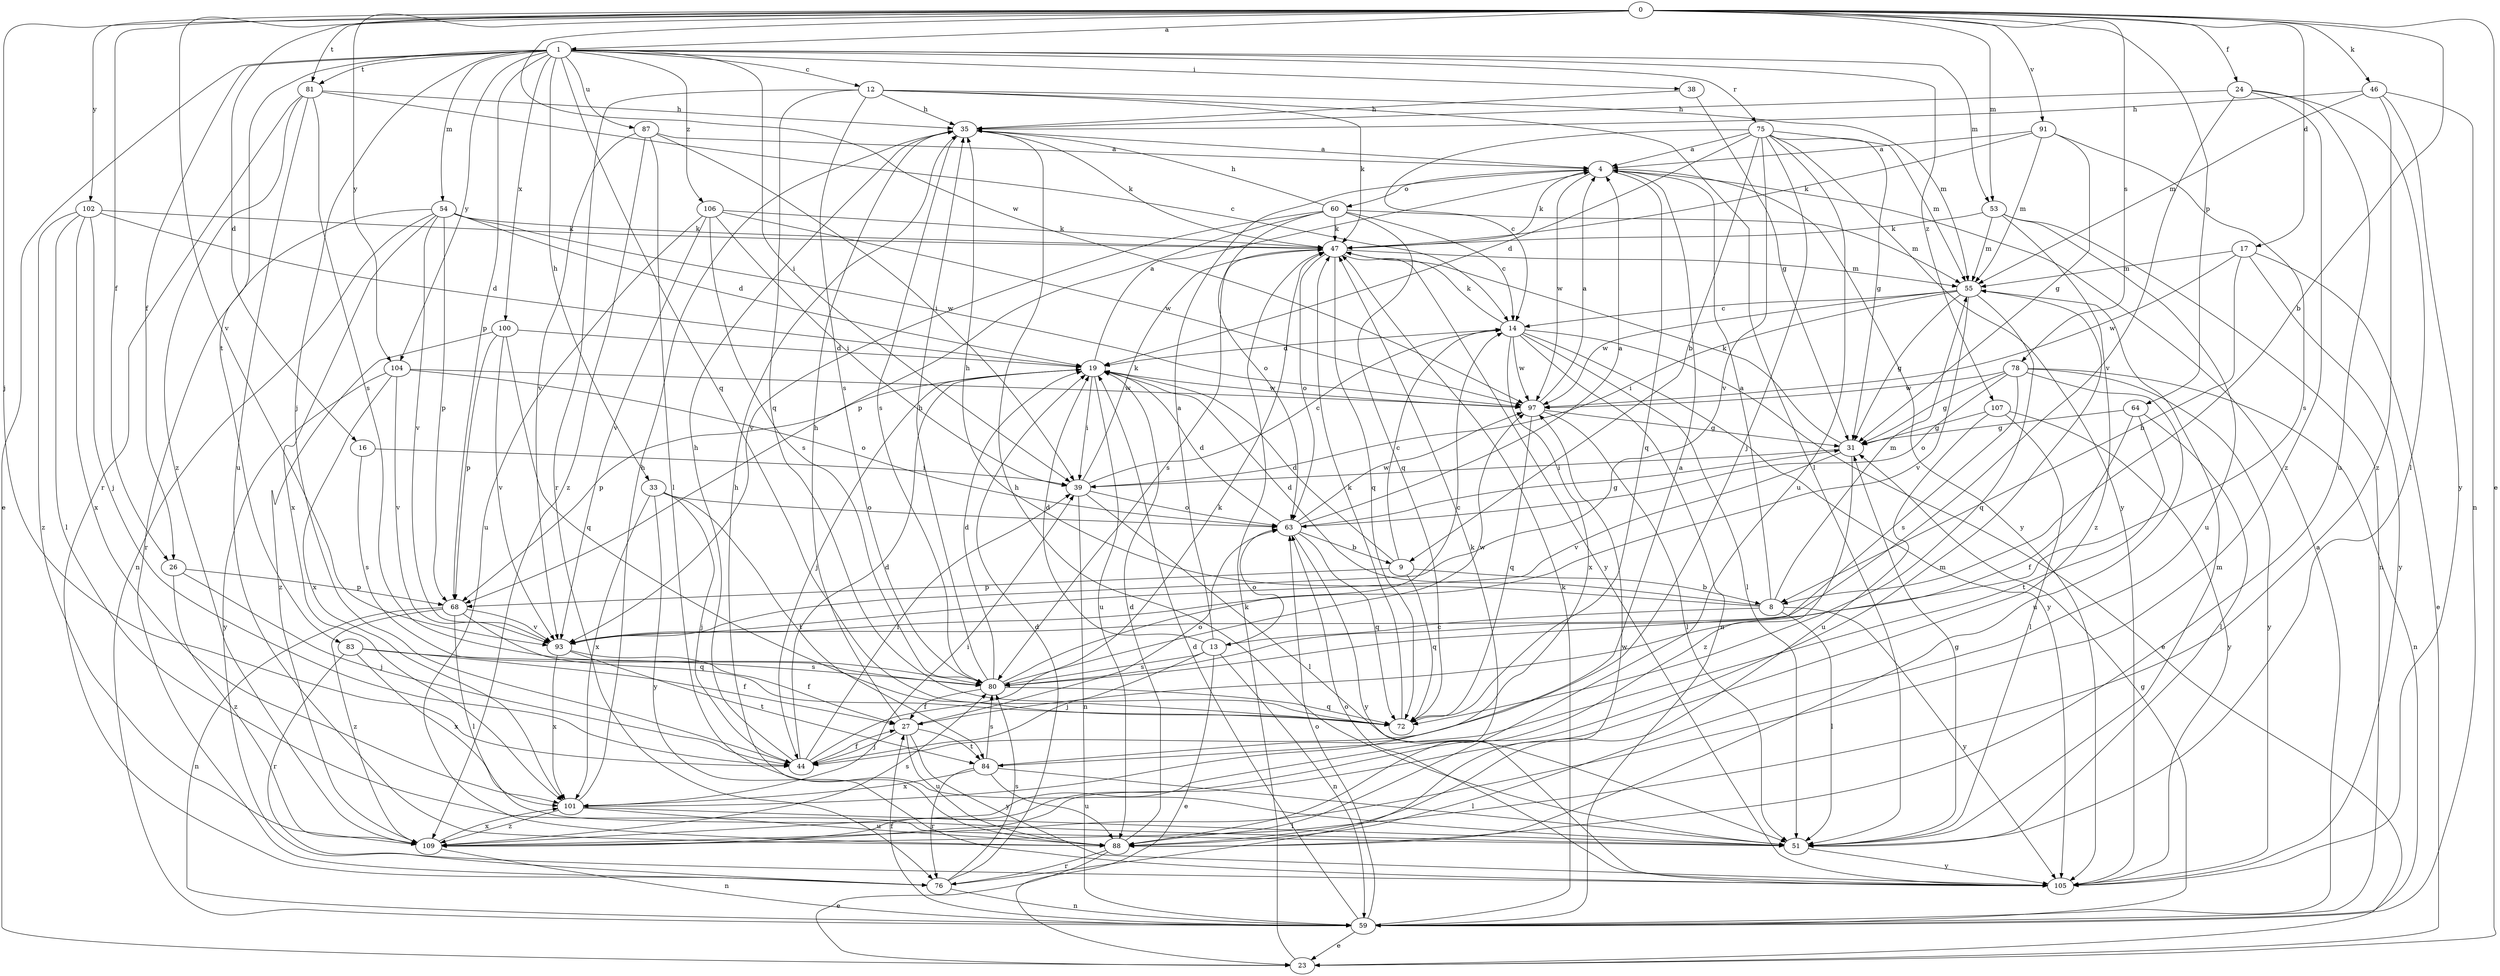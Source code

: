 strict digraph  {
0;
1;
4;
8;
9;
12;
13;
14;
16;
17;
19;
23;
24;
26;
27;
31;
33;
35;
38;
39;
44;
46;
47;
51;
53;
54;
55;
59;
60;
63;
64;
68;
72;
75;
76;
78;
80;
81;
83;
84;
87;
88;
91;
93;
97;
100;
101;
102;
104;
105;
106;
107;
109;
0 -> 1  [label=a];
0 -> 8  [label=b];
0 -> 16  [label=d];
0 -> 17  [label=d];
0 -> 23  [label=e];
0 -> 24  [label=f];
0 -> 26  [label=f];
0 -> 44  [label=j];
0 -> 46  [label=k];
0 -> 53  [label=m];
0 -> 64  [label=p];
0 -> 78  [label=s];
0 -> 81  [label=t];
0 -> 91  [label=v];
0 -> 93  [label=v];
0 -> 97  [label=w];
0 -> 102  [label=y];
0 -> 104  [label=y];
1 -> 12  [label=c];
1 -> 23  [label=e];
1 -> 26  [label=f];
1 -> 33  [label=h];
1 -> 38  [label=i];
1 -> 39  [label=i];
1 -> 44  [label=j];
1 -> 53  [label=m];
1 -> 54  [label=m];
1 -> 68  [label=p];
1 -> 72  [label=q];
1 -> 75  [label=r];
1 -> 81  [label=t];
1 -> 83  [label=t];
1 -> 87  [label=u];
1 -> 100  [label=x];
1 -> 104  [label=y];
1 -> 106  [label=z];
1 -> 107  [label=z];
4 -> 47  [label=k];
4 -> 60  [label=o];
4 -> 72  [label=q];
4 -> 97  [label=w];
4 -> 105  [label=y];
8 -> 4  [label=a];
8 -> 13  [label=c];
8 -> 19  [label=d];
8 -> 35  [label=h];
8 -> 51  [label=l];
8 -> 55  [label=m];
8 -> 105  [label=y];
9 -> 8  [label=b];
9 -> 14  [label=c];
9 -> 19  [label=d];
9 -> 68  [label=p];
9 -> 72  [label=q];
12 -> 35  [label=h];
12 -> 47  [label=k];
12 -> 51  [label=l];
12 -> 55  [label=m];
12 -> 72  [label=q];
12 -> 76  [label=r];
12 -> 80  [label=s];
13 -> 4  [label=a];
13 -> 19  [label=d];
13 -> 23  [label=e];
13 -> 44  [label=j];
13 -> 59  [label=n];
13 -> 63  [label=o];
13 -> 80  [label=s];
14 -> 19  [label=d];
14 -> 23  [label=e];
14 -> 47  [label=k];
14 -> 51  [label=l];
14 -> 59  [label=n];
14 -> 97  [label=w];
14 -> 101  [label=x];
14 -> 105  [label=y];
16 -> 39  [label=i];
16 -> 80  [label=s];
17 -> 8  [label=b];
17 -> 23  [label=e];
17 -> 55  [label=m];
17 -> 97  [label=w];
17 -> 105  [label=y];
19 -> 4  [label=a];
19 -> 39  [label=i];
19 -> 44  [label=j];
19 -> 68  [label=p];
19 -> 88  [label=u];
19 -> 97  [label=w];
23 -> 47  [label=k];
24 -> 35  [label=h];
24 -> 51  [label=l];
24 -> 88  [label=u];
24 -> 93  [label=v];
24 -> 109  [label=z];
26 -> 44  [label=j];
26 -> 68  [label=p];
26 -> 109  [label=z];
27 -> 35  [label=h];
27 -> 44  [label=j];
27 -> 63  [label=o];
27 -> 84  [label=t];
27 -> 88  [label=u];
27 -> 105  [label=y];
31 -> 39  [label=i];
31 -> 47  [label=k];
31 -> 93  [label=v];
31 -> 109  [label=z];
33 -> 44  [label=j];
33 -> 63  [label=o];
33 -> 84  [label=t];
33 -> 101  [label=x];
33 -> 105  [label=y];
35 -> 4  [label=a];
35 -> 47  [label=k];
35 -> 80  [label=s];
38 -> 31  [label=g];
38 -> 35  [label=h];
39 -> 14  [label=c];
39 -> 47  [label=k];
39 -> 51  [label=l];
39 -> 59  [label=n];
39 -> 63  [label=o];
44 -> 19  [label=d];
44 -> 27  [label=f];
44 -> 35  [label=h];
44 -> 39  [label=i];
44 -> 47  [label=k];
46 -> 35  [label=h];
46 -> 55  [label=m];
46 -> 59  [label=n];
46 -> 105  [label=y];
46 -> 109  [label=z];
47 -> 55  [label=m];
47 -> 63  [label=o];
47 -> 72  [label=q];
47 -> 80  [label=s];
47 -> 105  [label=y];
51 -> 31  [label=g];
51 -> 35  [label=h];
51 -> 55  [label=m];
51 -> 105  [label=y];
53 -> 47  [label=k];
53 -> 55  [label=m];
53 -> 59  [label=n];
53 -> 88  [label=u];
53 -> 109  [label=z];
54 -> 19  [label=d];
54 -> 47  [label=k];
54 -> 59  [label=n];
54 -> 68  [label=p];
54 -> 76  [label=r];
54 -> 93  [label=v];
54 -> 97  [label=w];
54 -> 101  [label=x];
55 -> 14  [label=c];
55 -> 31  [label=g];
55 -> 39  [label=i];
55 -> 72  [label=q];
55 -> 93  [label=v];
55 -> 97  [label=w];
59 -> 4  [label=a];
59 -> 19  [label=d];
59 -> 23  [label=e];
59 -> 27  [label=f];
59 -> 31  [label=g];
59 -> 47  [label=k];
59 -> 63  [label=o];
60 -> 14  [label=c];
60 -> 35  [label=h];
60 -> 47  [label=k];
60 -> 55  [label=m];
60 -> 63  [label=o];
60 -> 68  [label=p];
60 -> 72  [label=q];
60 -> 93  [label=v];
63 -> 4  [label=a];
63 -> 9  [label=b];
63 -> 19  [label=d];
63 -> 31  [label=g];
63 -> 72  [label=q];
63 -> 97  [label=w];
63 -> 105  [label=y];
64 -> 27  [label=f];
64 -> 31  [label=g];
64 -> 51  [label=l];
64 -> 84  [label=t];
68 -> 51  [label=l];
68 -> 59  [label=n];
68 -> 72  [label=q];
68 -> 93  [label=v];
68 -> 109  [label=z];
72 -> 47  [label=k];
75 -> 4  [label=a];
75 -> 9  [label=b];
75 -> 14  [label=c];
75 -> 19  [label=d];
75 -> 31  [label=g];
75 -> 44  [label=j];
75 -> 55  [label=m];
75 -> 88  [label=u];
75 -> 93  [label=v];
75 -> 105  [label=y];
76 -> 19  [label=d];
76 -> 59  [label=n];
76 -> 80  [label=s];
76 -> 97  [label=w];
78 -> 31  [label=g];
78 -> 59  [label=n];
78 -> 63  [label=o];
78 -> 80  [label=s];
78 -> 88  [label=u];
78 -> 97  [label=w];
78 -> 105  [label=y];
80 -> 14  [label=c];
80 -> 19  [label=d];
80 -> 27  [label=f];
80 -> 35  [label=h];
80 -> 72  [label=q];
80 -> 97  [label=w];
81 -> 14  [label=c];
81 -> 35  [label=h];
81 -> 76  [label=r];
81 -> 80  [label=s];
81 -> 88  [label=u];
81 -> 109  [label=z];
83 -> 27  [label=f];
83 -> 76  [label=r];
83 -> 80  [label=s];
83 -> 101  [label=x];
84 -> 4  [label=a];
84 -> 51  [label=l];
84 -> 76  [label=r];
84 -> 80  [label=s];
84 -> 88  [label=u];
84 -> 101  [label=x];
87 -> 4  [label=a];
87 -> 39  [label=i];
87 -> 51  [label=l];
87 -> 93  [label=v];
87 -> 109  [label=z];
88 -> 19  [label=d];
88 -> 23  [label=e];
88 -> 35  [label=h];
88 -> 47  [label=k];
88 -> 76  [label=r];
91 -> 4  [label=a];
91 -> 31  [label=g];
91 -> 47  [label=k];
91 -> 55  [label=m];
91 -> 80  [label=s];
93 -> 27  [label=f];
93 -> 84  [label=t];
93 -> 101  [label=x];
97 -> 4  [label=a];
97 -> 31  [label=g];
97 -> 51  [label=l];
97 -> 72  [label=q];
100 -> 19  [label=d];
100 -> 68  [label=p];
100 -> 72  [label=q];
100 -> 93  [label=v];
100 -> 109  [label=z];
101 -> 35  [label=h];
101 -> 39  [label=i];
101 -> 51  [label=l];
101 -> 88  [label=u];
101 -> 109  [label=z];
102 -> 19  [label=d];
102 -> 44  [label=j];
102 -> 47  [label=k];
102 -> 51  [label=l];
102 -> 101  [label=x];
102 -> 109  [label=z];
104 -> 63  [label=o];
104 -> 93  [label=v];
104 -> 97  [label=w];
104 -> 101  [label=x];
104 -> 105  [label=y];
105 -> 63  [label=o];
106 -> 39  [label=i];
106 -> 47  [label=k];
106 -> 80  [label=s];
106 -> 88  [label=u];
106 -> 93  [label=v];
106 -> 97  [label=w];
107 -> 31  [label=g];
107 -> 51  [label=l];
107 -> 88  [label=u];
107 -> 105  [label=y];
109 -> 55  [label=m];
109 -> 59  [label=n];
109 -> 80  [label=s];
109 -> 101  [label=x];
}

